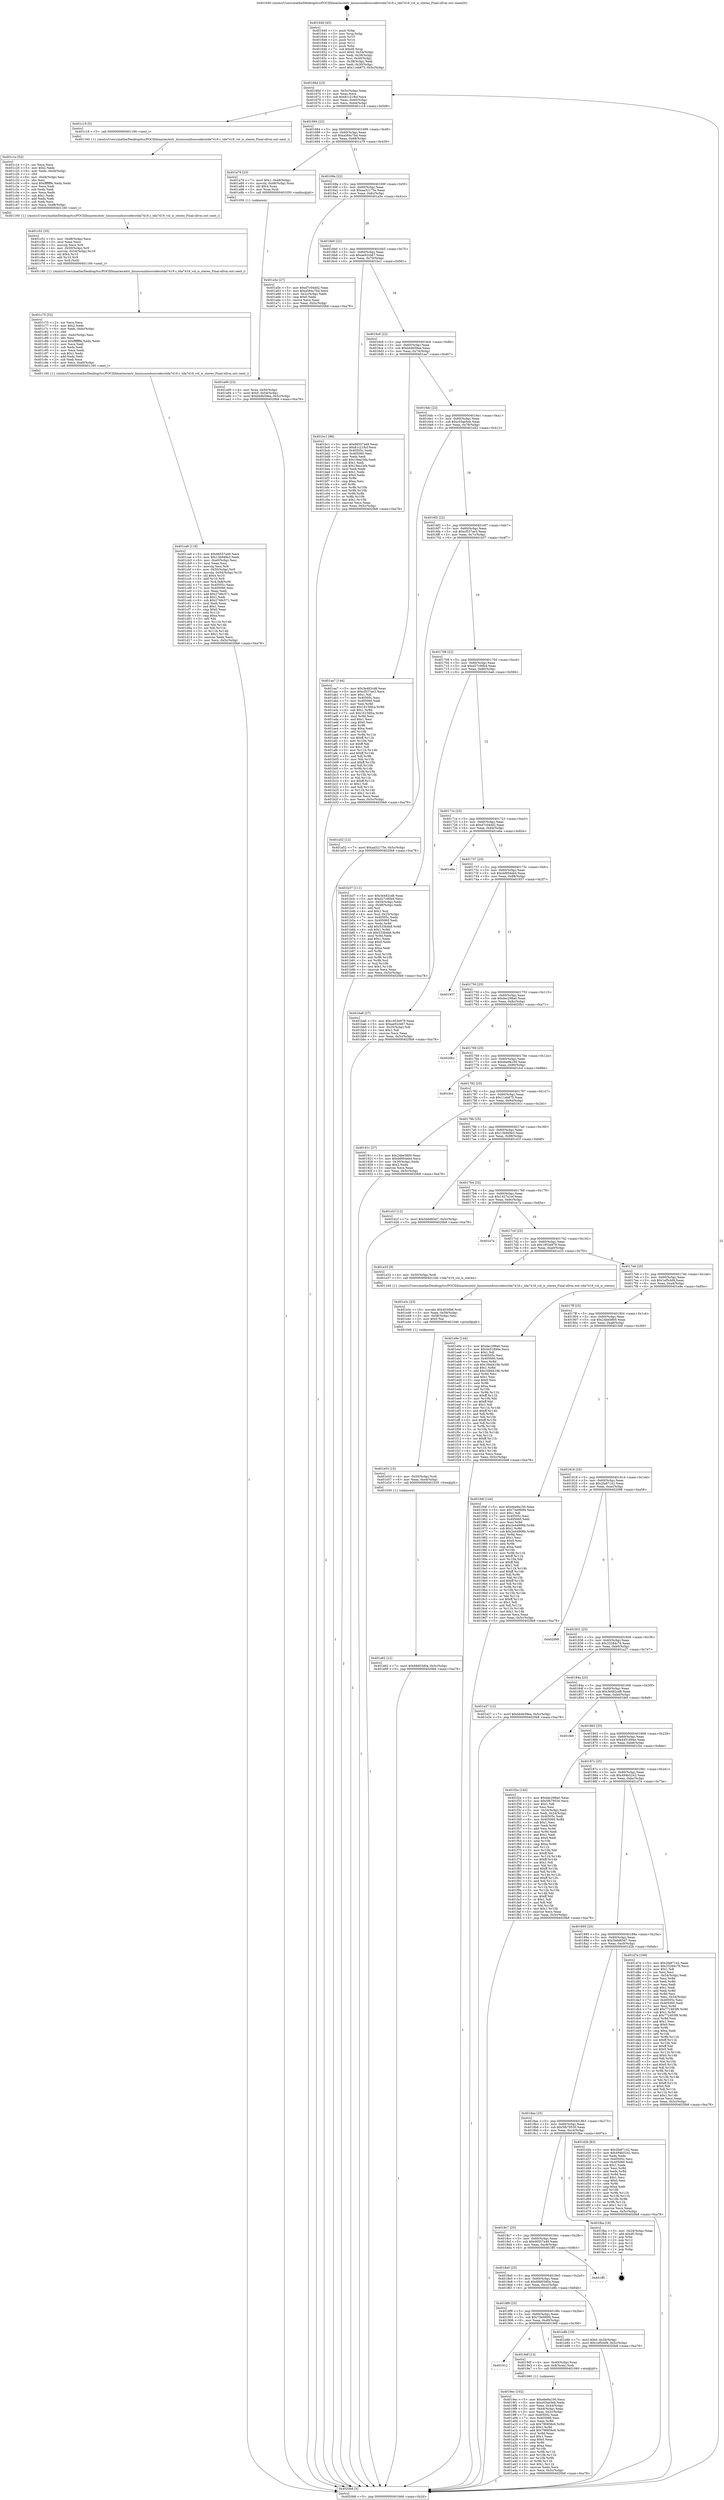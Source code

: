 digraph "0x401640" {
  label = "0x401640 (/mnt/c/Users/mathe/Desktop/tcc/POCII/binaries/extr_linuxsoundsoccodecstda7419.c_tda7419_vol_is_stereo_Final-ollvm.out::main(0))"
  labelloc = "t"
  node[shape=record]

  Entry [label="",width=0.3,height=0.3,shape=circle,fillcolor=black,style=filled]
  "0x40166d" [label="{
     0x40166d [23]\l
     | [instrs]\l
     &nbsp;&nbsp;0x40166d \<+3\>: mov -0x5c(%rbp),%eax\l
     &nbsp;&nbsp;0x401670 \<+2\>: mov %eax,%ecx\l
     &nbsp;&nbsp;0x401672 \<+6\>: sub $0x81c218cf,%ecx\l
     &nbsp;&nbsp;0x401678 \<+3\>: mov %eax,-0x60(%rbp)\l
     &nbsp;&nbsp;0x40167b \<+3\>: mov %ecx,-0x64(%rbp)\l
     &nbsp;&nbsp;0x40167e \<+6\>: je 0000000000401c19 \<main+0x5d9\>\l
  }"]
  "0x401c19" [label="{
     0x401c19 [5]\l
     | [instrs]\l
     &nbsp;&nbsp;0x401c19 \<+5\>: call 0000000000401160 \<next_i\>\l
     | [calls]\l
     &nbsp;&nbsp;0x401160 \{1\} (/mnt/c/Users/mathe/Desktop/tcc/POCII/binaries/extr_linuxsoundsoccodecstda7419.c_tda7419_vol_is_stereo_Final-ollvm.out::next_i)\l
  }"]
  "0x401684" [label="{
     0x401684 [22]\l
     | [instrs]\l
     &nbsp;&nbsp;0x401684 \<+5\>: jmp 0000000000401689 \<main+0x49\>\l
     &nbsp;&nbsp;0x401689 \<+3\>: mov -0x60(%rbp),%eax\l
     &nbsp;&nbsp;0x40168c \<+5\>: sub $0xa584c7bd,%eax\l
     &nbsp;&nbsp;0x401691 \<+3\>: mov %eax,-0x68(%rbp)\l
     &nbsp;&nbsp;0x401694 \<+6\>: je 0000000000401a79 \<main+0x439\>\l
  }"]
  Exit [label="",width=0.3,height=0.3,shape=circle,fillcolor=black,style=filled,peripheries=2]
  "0x401a79" [label="{
     0x401a79 [23]\l
     | [instrs]\l
     &nbsp;&nbsp;0x401a79 \<+7\>: movl $0x1,-0x48(%rbp)\l
     &nbsp;&nbsp;0x401a80 \<+4\>: movslq -0x48(%rbp),%rax\l
     &nbsp;&nbsp;0x401a84 \<+4\>: shl $0x4,%rax\l
     &nbsp;&nbsp;0x401a88 \<+3\>: mov %rax,%rdi\l
     &nbsp;&nbsp;0x401a8b \<+5\>: call 0000000000401050 \<malloc@plt\>\l
     | [calls]\l
     &nbsp;&nbsp;0x401050 \{1\} (unknown)\l
  }"]
  "0x40169a" [label="{
     0x40169a [22]\l
     | [instrs]\l
     &nbsp;&nbsp;0x40169a \<+5\>: jmp 000000000040169f \<main+0x5f\>\l
     &nbsp;&nbsp;0x40169f \<+3\>: mov -0x60(%rbp),%eax\l
     &nbsp;&nbsp;0x4016a2 \<+5\>: sub $0xaa52175e,%eax\l
     &nbsp;&nbsp;0x4016a7 \<+3\>: mov %eax,-0x6c(%rbp)\l
     &nbsp;&nbsp;0x4016aa \<+6\>: je 0000000000401a5e \<main+0x41e\>\l
  }"]
  "0x401e62" [label="{
     0x401e62 [12]\l
     | [instrs]\l
     &nbsp;&nbsp;0x401e62 \<+7\>: movl $0x68d03d0a,-0x5c(%rbp)\l
     &nbsp;&nbsp;0x401e69 \<+5\>: jmp 00000000004020b8 \<main+0xa78\>\l
  }"]
  "0x401a5e" [label="{
     0x401a5e [27]\l
     | [instrs]\l
     &nbsp;&nbsp;0x401a5e \<+5\>: mov $0xd7c04dd2,%eax\l
     &nbsp;&nbsp;0x401a63 \<+5\>: mov $0xa584c7bd,%ecx\l
     &nbsp;&nbsp;0x401a68 \<+3\>: mov -0x2c(%rbp),%edx\l
     &nbsp;&nbsp;0x401a6b \<+3\>: cmp $0x0,%edx\l
     &nbsp;&nbsp;0x401a6e \<+3\>: cmove %ecx,%eax\l
     &nbsp;&nbsp;0x401a71 \<+3\>: mov %eax,-0x5c(%rbp)\l
     &nbsp;&nbsp;0x401a74 \<+5\>: jmp 00000000004020b8 \<main+0xa78\>\l
  }"]
  "0x4016b0" [label="{
     0x4016b0 [22]\l
     | [instrs]\l
     &nbsp;&nbsp;0x4016b0 \<+5\>: jmp 00000000004016b5 \<main+0x75\>\l
     &nbsp;&nbsp;0x4016b5 \<+3\>: mov -0x60(%rbp),%eax\l
     &nbsp;&nbsp;0x4016b8 \<+5\>: sub $0xae92cb67,%eax\l
     &nbsp;&nbsp;0x4016bd \<+3\>: mov %eax,-0x70(%rbp)\l
     &nbsp;&nbsp;0x4016c0 \<+6\>: je 0000000000401bc1 \<main+0x581\>\l
  }"]
  "0x401e53" [label="{
     0x401e53 [15]\l
     | [instrs]\l
     &nbsp;&nbsp;0x401e53 \<+4\>: mov -0x50(%rbp),%rdi\l
     &nbsp;&nbsp;0x401e57 \<+6\>: mov %eax,-0xe4(%rbp)\l
     &nbsp;&nbsp;0x401e5d \<+5\>: call 0000000000401030 \<free@plt\>\l
     | [calls]\l
     &nbsp;&nbsp;0x401030 \{1\} (unknown)\l
  }"]
  "0x401bc1" [label="{
     0x401bc1 [88]\l
     | [instrs]\l
     &nbsp;&nbsp;0x401bc1 \<+5\>: mov $0x66557a49,%eax\l
     &nbsp;&nbsp;0x401bc6 \<+5\>: mov $0x81c218cf,%ecx\l
     &nbsp;&nbsp;0x401bcb \<+7\>: mov 0x40505c,%edx\l
     &nbsp;&nbsp;0x401bd2 \<+7\>: mov 0x405060,%esi\l
     &nbsp;&nbsp;0x401bd9 \<+2\>: mov %edx,%edi\l
     &nbsp;&nbsp;0x401bdb \<+6\>: add $0x19ea1bfa,%edi\l
     &nbsp;&nbsp;0x401be1 \<+3\>: sub $0x1,%edi\l
     &nbsp;&nbsp;0x401be4 \<+6\>: sub $0x19ea1bfa,%edi\l
     &nbsp;&nbsp;0x401bea \<+3\>: imul %edi,%edx\l
     &nbsp;&nbsp;0x401bed \<+3\>: and $0x1,%edx\l
     &nbsp;&nbsp;0x401bf0 \<+3\>: cmp $0x0,%edx\l
     &nbsp;&nbsp;0x401bf3 \<+4\>: sete %r8b\l
     &nbsp;&nbsp;0x401bf7 \<+3\>: cmp $0xa,%esi\l
     &nbsp;&nbsp;0x401bfa \<+4\>: setl %r9b\l
     &nbsp;&nbsp;0x401bfe \<+3\>: mov %r8b,%r10b\l
     &nbsp;&nbsp;0x401c01 \<+3\>: and %r9b,%r10b\l
     &nbsp;&nbsp;0x401c04 \<+3\>: xor %r9b,%r8b\l
     &nbsp;&nbsp;0x401c07 \<+3\>: or %r8b,%r10b\l
     &nbsp;&nbsp;0x401c0a \<+4\>: test $0x1,%r10b\l
     &nbsp;&nbsp;0x401c0e \<+3\>: cmovne %ecx,%eax\l
     &nbsp;&nbsp;0x401c11 \<+3\>: mov %eax,-0x5c(%rbp)\l
     &nbsp;&nbsp;0x401c14 \<+5\>: jmp 00000000004020b8 \<main+0xa78\>\l
  }"]
  "0x4016c6" [label="{
     0x4016c6 [22]\l
     | [instrs]\l
     &nbsp;&nbsp;0x4016c6 \<+5\>: jmp 00000000004016cb \<main+0x8b\>\l
     &nbsp;&nbsp;0x4016cb \<+3\>: mov -0x60(%rbp),%eax\l
     &nbsp;&nbsp;0x4016ce \<+5\>: sub $0xbb4b59ea,%eax\l
     &nbsp;&nbsp;0x4016d3 \<+3\>: mov %eax,-0x74(%rbp)\l
     &nbsp;&nbsp;0x4016d6 \<+6\>: je 0000000000401aa7 \<main+0x467\>\l
  }"]
  "0x401e3c" [label="{
     0x401e3c [23]\l
     | [instrs]\l
     &nbsp;&nbsp;0x401e3c \<+10\>: movabs $0x4030b6,%rdi\l
     &nbsp;&nbsp;0x401e46 \<+3\>: mov %eax,-0x58(%rbp)\l
     &nbsp;&nbsp;0x401e49 \<+3\>: mov -0x58(%rbp),%esi\l
     &nbsp;&nbsp;0x401e4c \<+2\>: mov $0x0,%al\l
     &nbsp;&nbsp;0x401e4e \<+5\>: call 0000000000401040 \<printf@plt\>\l
     | [calls]\l
     &nbsp;&nbsp;0x401040 \{1\} (unknown)\l
  }"]
  "0x401aa7" [label="{
     0x401aa7 [144]\l
     | [instrs]\l
     &nbsp;&nbsp;0x401aa7 \<+5\>: mov $0x3e482cd8,%eax\l
     &nbsp;&nbsp;0x401aac \<+5\>: mov $0xcf537ae3,%ecx\l
     &nbsp;&nbsp;0x401ab1 \<+2\>: mov $0x1,%dl\l
     &nbsp;&nbsp;0x401ab3 \<+7\>: mov 0x40505c,%esi\l
     &nbsp;&nbsp;0x401aba \<+7\>: mov 0x405060,%edi\l
     &nbsp;&nbsp;0x401ac1 \<+3\>: mov %esi,%r8d\l
     &nbsp;&nbsp;0x401ac4 \<+7\>: add $0x16156fca,%r8d\l
     &nbsp;&nbsp;0x401acb \<+4\>: sub $0x1,%r8d\l
     &nbsp;&nbsp;0x401acf \<+7\>: sub $0x16156fca,%r8d\l
     &nbsp;&nbsp;0x401ad6 \<+4\>: imul %r8d,%esi\l
     &nbsp;&nbsp;0x401ada \<+3\>: and $0x1,%esi\l
     &nbsp;&nbsp;0x401add \<+3\>: cmp $0x0,%esi\l
     &nbsp;&nbsp;0x401ae0 \<+4\>: sete %r9b\l
     &nbsp;&nbsp;0x401ae4 \<+3\>: cmp $0xa,%edi\l
     &nbsp;&nbsp;0x401ae7 \<+4\>: setl %r10b\l
     &nbsp;&nbsp;0x401aeb \<+3\>: mov %r9b,%r11b\l
     &nbsp;&nbsp;0x401aee \<+4\>: xor $0xff,%r11b\l
     &nbsp;&nbsp;0x401af2 \<+3\>: mov %r10b,%bl\l
     &nbsp;&nbsp;0x401af5 \<+3\>: xor $0xff,%bl\l
     &nbsp;&nbsp;0x401af8 \<+3\>: xor $0x1,%dl\l
     &nbsp;&nbsp;0x401afb \<+3\>: mov %r11b,%r14b\l
     &nbsp;&nbsp;0x401afe \<+4\>: and $0xff,%r14b\l
     &nbsp;&nbsp;0x401b02 \<+3\>: and %dl,%r9b\l
     &nbsp;&nbsp;0x401b05 \<+3\>: mov %bl,%r15b\l
     &nbsp;&nbsp;0x401b08 \<+4\>: and $0xff,%r15b\l
     &nbsp;&nbsp;0x401b0c \<+3\>: and %dl,%r10b\l
     &nbsp;&nbsp;0x401b0f \<+3\>: or %r9b,%r14b\l
     &nbsp;&nbsp;0x401b12 \<+3\>: or %r10b,%r15b\l
     &nbsp;&nbsp;0x401b15 \<+3\>: xor %r15b,%r14b\l
     &nbsp;&nbsp;0x401b18 \<+3\>: or %bl,%r11b\l
     &nbsp;&nbsp;0x401b1b \<+4\>: xor $0xff,%r11b\l
     &nbsp;&nbsp;0x401b1f \<+3\>: or $0x1,%dl\l
     &nbsp;&nbsp;0x401b22 \<+3\>: and %dl,%r11b\l
     &nbsp;&nbsp;0x401b25 \<+3\>: or %r11b,%r14b\l
     &nbsp;&nbsp;0x401b28 \<+4\>: test $0x1,%r14b\l
     &nbsp;&nbsp;0x401b2c \<+3\>: cmovne %ecx,%eax\l
     &nbsp;&nbsp;0x401b2f \<+3\>: mov %eax,-0x5c(%rbp)\l
     &nbsp;&nbsp;0x401b32 \<+5\>: jmp 00000000004020b8 \<main+0xa78\>\l
  }"]
  "0x4016dc" [label="{
     0x4016dc [22]\l
     | [instrs]\l
     &nbsp;&nbsp;0x4016dc \<+5\>: jmp 00000000004016e1 \<main+0xa1\>\l
     &nbsp;&nbsp;0x4016e1 \<+3\>: mov -0x60(%rbp),%eax\l
     &nbsp;&nbsp;0x4016e4 \<+5\>: sub $0xc03ae5eb,%eax\l
     &nbsp;&nbsp;0x4016e9 \<+3\>: mov %eax,-0x78(%rbp)\l
     &nbsp;&nbsp;0x4016ec \<+6\>: je 0000000000401a52 \<main+0x412\>\l
  }"]
  "0x401ca9" [label="{
     0x401ca9 [118]\l
     | [instrs]\l
     &nbsp;&nbsp;0x401ca9 \<+5\>: mov $0x66557a49,%ecx\l
     &nbsp;&nbsp;0x401cae \<+5\>: mov $0x13b949e3,%edx\l
     &nbsp;&nbsp;0x401cb3 \<+6\>: mov -0xe0(%rbp),%esi\l
     &nbsp;&nbsp;0x401cb9 \<+3\>: imul %eax,%esi\l
     &nbsp;&nbsp;0x401cbc \<+3\>: movslq %esi,%r8\l
     &nbsp;&nbsp;0x401cbf \<+4\>: mov -0x50(%rbp),%r9\l
     &nbsp;&nbsp;0x401cc3 \<+4\>: movslq -0x54(%rbp),%r10\l
     &nbsp;&nbsp;0x401cc7 \<+4\>: shl $0x4,%r10\l
     &nbsp;&nbsp;0x401ccb \<+3\>: add %r10,%r9\l
     &nbsp;&nbsp;0x401cce \<+4\>: mov %r8,0x8(%r9)\l
     &nbsp;&nbsp;0x401cd2 \<+7\>: mov 0x40505c,%eax\l
     &nbsp;&nbsp;0x401cd9 \<+7\>: mov 0x405060,%esi\l
     &nbsp;&nbsp;0x401ce0 \<+2\>: mov %eax,%edi\l
     &nbsp;&nbsp;0x401ce2 \<+6\>: add $0x2746c571,%edi\l
     &nbsp;&nbsp;0x401ce8 \<+3\>: sub $0x1,%edi\l
     &nbsp;&nbsp;0x401ceb \<+6\>: sub $0x2746c571,%edi\l
     &nbsp;&nbsp;0x401cf1 \<+3\>: imul %edi,%eax\l
     &nbsp;&nbsp;0x401cf4 \<+3\>: and $0x1,%eax\l
     &nbsp;&nbsp;0x401cf7 \<+3\>: cmp $0x0,%eax\l
     &nbsp;&nbsp;0x401cfa \<+4\>: sete %r11b\l
     &nbsp;&nbsp;0x401cfe \<+3\>: cmp $0xa,%esi\l
     &nbsp;&nbsp;0x401d01 \<+3\>: setl %bl\l
     &nbsp;&nbsp;0x401d04 \<+3\>: mov %r11b,%r14b\l
     &nbsp;&nbsp;0x401d07 \<+3\>: and %bl,%r14b\l
     &nbsp;&nbsp;0x401d0a \<+3\>: xor %bl,%r11b\l
     &nbsp;&nbsp;0x401d0d \<+3\>: or %r11b,%r14b\l
     &nbsp;&nbsp;0x401d10 \<+4\>: test $0x1,%r14b\l
     &nbsp;&nbsp;0x401d14 \<+3\>: cmovne %edx,%ecx\l
     &nbsp;&nbsp;0x401d17 \<+3\>: mov %ecx,-0x5c(%rbp)\l
     &nbsp;&nbsp;0x401d1a \<+5\>: jmp 00000000004020b8 \<main+0xa78\>\l
  }"]
  "0x401a52" [label="{
     0x401a52 [12]\l
     | [instrs]\l
     &nbsp;&nbsp;0x401a52 \<+7\>: movl $0xaa52175e,-0x5c(%rbp)\l
     &nbsp;&nbsp;0x401a59 \<+5\>: jmp 00000000004020b8 \<main+0xa78\>\l
  }"]
  "0x4016f2" [label="{
     0x4016f2 [22]\l
     | [instrs]\l
     &nbsp;&nbsp;0x4016f2 \<+5\>: jmp 00000000004016f7 \<main+0xb7\>\l
     &nbsp;&nbsp;0x4016f7 \<+3\>: mov -0x60(%rbp),%eax\l
     &nbsp;&nbsp;0x4016fa \<+5\>: sub $0xcf537ae3,%eax\l
     &nbsp;&nbsp;0x4016ff \<+3\>: mov %eax,-0x7c(%rbp)\l
     &nbsp;&nbsp;0x401702 \<+6\>: je 0000000000401b37 \<main+0x4f7\>\l
  }"]
  "0x401c75" [label="{
     0x401c75 [52]\l
     | [instrs]\l
     &nbsp;&nbsp;0x401c75 \<+2\>: xor %ecx,%ecx\l
     &nbsp;&nbsp;0x401c77 \<+5\>: mov $0x2,%edx\l
     &nbsp;&nbsp;0x401c7c \<+6\>: mov %edx,-0xdc(%rbp)\l
     &nbsp;&nbsp;0x401c82 \<+1\>: cltd\l
     &nbsp;&nbsp;0x401c83 \<+6\>: mov -0xdc(%rbp),%esi\l
     &nbsp;&nbsp;0x401c89 \<+2\>: idiv %esi\l
     &nbsp;&nbsp;0x401c8b \<+6\>: imul $0xfffffffe,%edx,%edx\l
     &nbsp;&nbsp;0x401c91 \<+2\>: mov %ecx,%edi\l
     &nbsp;&nbsp;0x401c93 \<+2\>: sub %edx,%edi\l
     &nbsp;&nbsp;0x401c95 \<+2\>: mov %ecx,%edx\l
     &nbsp;&nbsp;0x401c97 \<+3\>: sub $0x1,%edx\l
     &nbsp;&nbsp;0x401c9a \<+2\>: add %edx,%edi\l
     &nbsp;&nbsp;0x401c9c \<+2\>: sub %edi,%ecx\l
     &nbsp;&nbsp;0x401c9e \<+6\>: mov %ecx,-0xe0(%rbp)\l
     &nbsp;&nbsp;0x401ca4 \<+5\>: call 0000000000401160 \<next_i\>\l
     | [calls]\l
     &nbsp;&nbsp;0x401160 \{1\} (/mnt/c/Users/mathe/Desktop/tcc/POCII/binaries/extr_linuxsoundsoccodecstda7419.c_tda7419_vol_is_stereo_Final-ollvm.out::next_i)\l
  }"]
  "0x401b37" [label="{
     0x401b37 [111]\l
     | [instrs]\l
     &nbsp;&nbsp;0x401b37 \<+5\>: mov $0x3e482cd8,%eax\l
     &nbsp;&nbsp;0x401b3c \<+5\>: mov $0xd27c90b4,%ecx\l
     &nbsp;&nbsp;0x401b41 \<+3\>: mov -0x54(%rbp),%edx\l
     &nbsp;&nbsp;0x401b44 \<+3\>: cmp -0x48(%rbp),%edx\l
     &nbsp;&nbsp;0x401b47 \<+4\>: setl %sil\l
     &nbsp;&nbsp;0x401b4b \<+4\>: and $0x1,%sil\l
     &nbsp;&nbsp;0x401b4f \<+4\>: mov %sil,-0x25(%rbp)\l
     &nbsp;&nbsp;0x401b53 \<+7\>: mov 0x40505c,%edx\l
     &nbsp;&nbsp;0x401b5a \<+7\>: mov 0x405060,%edi\l
     &nbsp;&nbsp;0x401b61 \<+3\>: mov %edx,%r8d\l
     &nbsp;&nbsp;0x401b64 \<+7\>: add $0x533b4b8,%r8d\l
     &nbsp;&nbsp;0x401b6b \<+4\>: sub $0x1,%r8d\l
     &nbsp;&nbsp;0x401b6f \<+7\>: sub $0x533b4b8,%r8d\l
     &nbsp;&nbsp;0x401b76 \<+4\>: imul %r8d,%edx\l
     &nbsp;&nbsp;0x401b7a \<+3\>: and $0x1,%edx\l
     &nbsp;&nbsp;0x401b7d \<+3\>: cmp $0x0,%edx\l
     &nbsp;&nbsp;0x401b80 \<+4\>: sete %sil\l
     &nbsp;&nbsp;0x401b84 \<+3\>: cmp $0xa,%edi\l
     &nbsp;&nbsp;0x401b87 \<+4\>: setl %r9b\l
     &nbsp;&nbsp;0x401b8b \<+3\>: mov %sil,%r10b\l
     &nbsp;&nbsp;0x401b8e \<+3\>: and %r9b,%r10b\l
     &nbsp;&nbsp;0x401b91 \<+3\>: xor %r9b,%sil\l
     &nbsp;&nbsp;0x401b94 \<+3\>: or %sil,%r10b\l
     &nbsp;&nbsp;0x401b97 \<+4\>: test $0x1,%r10b\l
     &nbsp;&nbsp;0x401b9b \<+3\>: cmovne %ecx,%eax\l
     &nbsp;&nbsp;0x401b9e \<+3\>: mov %eax,-0x5c(%rbp)\l
     &nbsp;&nbsp;0x401ba1 \<+5\>: jmp 00000000004020b8 \<main+0xa78\>\l
  }"]
  "0x401708" [label="{
     0x401708 [22]\l
     | [instrs]\l
     &nbsp;&nbsp;0x401708 \<+5\>: jmp 000000000040170d \<main+0xcd\>\l
     &nbsp;&nbsp;0x40170d \<+3\>: mov -0x60(%rbp),%eax\l
     &nbsp;&nbsp;0x401710 \<+5\>: sub $0xd27c90b4,%eax\l
     &nbsp;&nbsp;0x401715 \<+3\>: mov %eax,-0x80(%rbp)\l
     &nbsp;&nbsp;0x401718 \<+6\>: je 0000000000401ba6 \<main+0x566\>\l
  }"]
  "0x401c52" [label="{
     0x401c52 [35]\l
     | [instrs]\l
     &nbsp;&nbsp;0x401c52 \<+6\>: mov -0xd8(%rbp),%ecx\l
     &nbsp;&nbsp;0x401c58 \<+3\>: imul %eax,%ecx\l
     &nbsp;&nbsp;0x401c5b \<+3\>: movslq %ecx,%r8\l
     &nbsp;&nbsp;0x401c5e \<+4\>: mov -0x50(%rbp),%r9\l
     &nbsp;&nbsp;0x401c62 \<+4\>: movslq -0x54(%rbp),%r10\l
     &nbsp;&nbsp;0x401c66 \<+4\>: shl $0x4,%r10\l
     &nbsp;&nbsp;0x401c6a \<+3\>: add %r10,%r9\l
     &nbsp;&nbsp;0x401c6d \<+3\>: mov %r8,(%r9)\l
     &nbsp;&nbsp;0x401c70 \<+5\>: call 0000000000401160 \<next_i\>\l
     | [calls]\l
     &nbsp;&nbsp;0x401160 \{1\} (/mnt/c/Users/mathe/Desktop/tcc/POCII/binaries/extr_linuxsoundsoccodecstda7419.c_tda7419_vol_is_stereo_Final-ollvm.out::next_i)\l
  }"]
  "0x401ba6" [label="{
     0x401ba6 [27]\l
     | [instrs]\l
     &nbsp;&nbsp;0x401ba6 \<+5\>: mov $0x1953e978,%eax\l
     &nbsp;&nbsp;0x401bab \<+5\>: mov $0xae92cb67,%ecx\l
     &nbsp;&nbsp;0x401bb0 \<+3\>: mov -0x25(%rbp),%dl\l
     &nbsp;&nbsp;0x401bb3 \<+3\>: test $0x1,%dl\l
     &nbsp;&nbsp;0x401bb6 \<+3\>: cmovne %ecx,%eax\l
     &nbsp;&nbsp;0x401bb9 \<+3\>: mov %eax,-0x5c(%rbp)\l
     &nbsp;&nbsp;0x401bbc \<+5\>: jmp 00000000004020b8 \<main+0xa78\>\l
  }"]
  "0x40171e" [label="{
     0x40171e [25]\l
     | [instrs]\l
     &nbsp;&nbsp;0x40171e \<+5\>: jmp 0000000000401723 \<main+0xe3\>\l
     &nbsp;&nbsp;0x401723 \<+3\>: mov -0x60(%rbp),%eax\l
     &nbsp;&nbsp;0x401726 \<+5\>: sub $0xd7c04dd2,%eax\l
     &nbsp;&nbsp;0x40172b \<+6\>: mov %eax,-0x84(%rbp)\l
     &nbsp;&nbsp;0x401731 \<+6\>: je 0000000000401e6e \<main+0x82e\>\l
  }"]
  "0x401c1e" [label="{
     0x401c1e [52]\l
     | [instrs]\l
     &nbsp;&nbsp;0x401c1e \<+2\>: xor %ecx,%ecx\l
     &nbsp;&nbsp;0x401c20 \<+5\>: mov $0x2,%edx\l
     &nbsp;&nbsp;0x401c25 \<+6\>: mov %edx,-0xd4(%rbp)\l
     &nbsp;&nbsp;0x401c2b \<+1\>: cltd\l
     &nbsp;&nbsp;0x401c2c \<+6\>: mov -0xd4(%rbp),%esi\l
     &nbsp;&nbsp;0x401c32 \<+2\>: idiv %esi\l
     &nbsp;&nbsp;0x401c34 \<+6\>: imul $0xfffffffe,%edx,%edx\l
     &nbsp;&nbsp;0x401c3a \<+2\>: mov %ecx,%edi\l
     &nbsp;&nbsp;0x401c3c \<+2\>: sub %edx,%edi\l
     &nbsp;&nbsp;0x401c3e \<+2\>: mov %ecx,%edx\l
     &nbsp;&nbsp;0x401c40 \<+3\>: sub $0x1,%edx\l
     &nbsp;&nbsp;0x401c43 \<+2\>: add %edx,%edi\l
     &nbsp;&nbsp;0x401c45 \<+2\>: sub %edi,%ecx\l
     &nbsp;&nbsp;0x401c47 \<+6\>: mov %ecx,-0xd8(%rbp)\l
     &nbsp;&nbsp;0x401c4d \<+5\>: call 0000000000401160 \<next_i\>\l
     | [calls]\l
     &nbsp;&nbsp;0x401160 \{1\} (/mnt/c/Users/mathe/Desktop/tcc/POCII/binaries/extr_linuxsoundsoccodecstda7419.c_tda7419_vol_is_stereo_Final-ollvm.out::next_i)\l
  }"]
  "0x401e6e" [label="{
     0x401e6e\l
  }", style=dashed]
  "0x401737" [label="{
     0x401737 [25]\l
     | [instrs]\l
     &nbsp;&nbsp;0x401737 \<+5\>: jmp 000000000040173c \<main+0xfc\>\l
     &nbsp;&nbsp;0x40173c \<+3\>: mov -0x60(%rbp),%eax\l
     &nbsp;&nbsp;0x40173f \<+5\>: sub $0xdd904eb4,%eax\l
     &nbsp;&nbsp;0x401744 \<+6\>: mov %eax,-0x88(%rbp)\l
     &nbsp;&nbsp;0x40174a \<+6\>: je 0000000000401937 \<main+0x2f7\>\l
  }"]
  "0x401a90" [label="{
     0x401a90 [23]\l
     | [instrs]\l
     &nbsp;&nbsp;0x401a90 \<+4\>: mov %rax,-0x50(%rbp)\l
     &nbsp;&nbsp;0x401a94 \<+7\>: movl $0x0,-0x54(%rbp)\l
     &nbsp;&nbsp;0x401a9b \<+7\>: movl $0xbb4b59ea,-0x5c(%rbp)\l
     &nbsp;&nbsp;0x401aa2 \<+5\>: jmp 00000000004020b8 \<main+0xa78\>\l
  }"]
  "0x401937" [label="{
     0x401937\l
  }", style=dashed]
  "0x401750" [label="{
     0x401750 [25]\l
     | [instrs]\l
     &nbsp;&nbsp;0x401750 \<+5\>: jmp 0000000000401755 \<main+0x115\>\l
     &nbsp;&nbsp;0x401755 \<+3\>: mov -0x60(%rbp),%eax\l
     &nbsp;&nbsp;0x401758 \<+5\>: sub $0xdec298a0,%eax\l
     &nbsp;&nbsp;0x40175d \<+6\>: mov %eax,-0x8c(%rbp)\l
     &nbsp;&nbsp;0x401763 \<+6\>: je 00000000004020b1 \<main+0xa71\>\l
  }"]
  "0x4019ec" [label="{
     0x4019ec [102]\l
     | [instrs]\l
     &nbsp;&nbsp;0x4019ec \<+5\>: mov $0xebe9a100,%ecx\l
     &nbsp;&nbsp;0x4019f1 \<+5\>: mov $0xc03ae5eb,%edx\l
     &nbsp;&nbsp;0x4019f6 \<+3\>: mov %eax,-0x44(%rbp)\l
     &nbsp;&nbsp;0x4019f9 \<+3\>: mov -0x44(%rbp),%eax\l
     &nbsp;&nbsp;0x4019fc \<+3\>: mov %eax,-0x2c(%rbp)\l
     &nbsp;&nbsp;0x4019ff \<+7\>: mov 0x40505c,%eax\l
     &nbsp;&nbsp;0x401a06 \<+7\>: mov 0x405060,%esi\l
     &nbsp;&nbsp;0x401a0d \<+3\>: mov %eax,%r8d\l
     &nbsp;&nbsp;0x401a10 \<+7\>: sub $0x796856c6,%r8d\l
     &nbsp;&nbsp;0x401a17 \<+4\>: sub $0x1,%r8d\l
     &nbsp;&nbsp;0x401a1b \<+7\>: add $0x796856c6,%r8d\l
     &nbsp;&nbsp;0x401a22 \<+4\>: imul %r8d,%eax\l
     &nbsp;&nbsp;0x401a26 \<+3\>: and $0x1,%eax\l
     &nbsp;&nbsp;0x401a29 \<+3\>: cmp $0x0,%eax\l
     &nbsp;&nbsp;0x401a2c \<+4\>: sete %r9b\l
     &nbsp;&nbsp;0x401a30 \<+3\>: cmp $0xa,%esi\l
     &nbsp;&nbsp;0x401a33 \<+4\>: setl %r10b\l
     &nbsp;&nbsp;0x401a37 \<+3\>: mov %r9b,%r11b\l
     &nbsp;&nbsp;0x401a3a \<+3\>: and %r10b,%r11b\l
     &nbsp;&nbsp;0x401a3d \<+3\>: xor %r10b,%r9b\l
     &nbsp;&nbsp;0x401a40 \<+3\>: or %r9b,%r11b\l
     &nbsp;&nbsp;0x401a43 \<+4\>: test $0x1,%r11b\l
     &nbsp;&nbsp;0x401a47 \<+3\>: cmovne %edx,%ecx\l
     &nbsp;&nbsp;0x401a4a \<+3\>: mov %ecx,-0x5c(%rbp)\l
     &nbsp;&nbsp;0x401a4d \<+5\>: jmp 00000000004020b8 \<main+0xa78\>\l
  }"]
  "0x4020b1" [label="{
     0x4020b1\l
  }", style=dashed]
  "0x401769" [label="{
     0x401769 [25]\l
     | [instrs]\l
     &nbsp;&nbsp;0x401769 \<+5\>: jmp 000000000040176e \<main+0x12e\>\l
     &nbsp;&nbsp;0x40176e \<+3\>: mov -0x60(%rbp),%eax\l
     &nbsp;&nbsp;0x401771 \<+5\>: sub $0xebe9a100,%eax\l
     &nbsp;&nbsp;0x401776 \<+6\>: mov %eax,-0x90(%rbp)\l
     &nbsp;&nbsp;0x40177c \<+6\>: je 0000000000401fcd \<main+0x98d\>\l
  }"]
  "0x401912" [label="{
     0x401912\l
  }", style=dashed]
  "0x401fcd" [label="{
     0x401fcd\l
  }", style=dashed]
  "0x401782" [label="{
     0x401782 [25]\l
     | [instrs]\l
     &nbsp;&nbsp;0x401782 \<+5\>: jmp 0000000000401787 \<main+0x147\>\l
     &nbsp;&nbsp;0x401787 \<+3\>: mov -0x60(%rbp),%eax\l
     &nbsp;&nbsp;0x40178a \<+5\>: sub $0x11eb875,%eax\l
     &nbsp;&nbsp;0x40178f \<+6\>: mov %eax,-0x94(%rbp)\l
     &nbsp;&nbsp;0x401795 \<+6\>: je 000000000040191c \<main+0x2dc\>\l
  }"]
  "0x4019df" [label="{
     0x4019df [13]\l
     | [instrs]\l
     &nbsp;&nbsp;0x4019df \<+4\>: mov -0x40(%rbp),%rax\l
     &nbsp;&nbsp;0x4019e3 \<+4\>: mov 0x8(%rax),%rdi\l
     &nbsp;&nbsp;0x4019e7 \<+5\>: call 0000000000401060 \<atoi@plt\>\l
     | [calls]\l
     &nbsp;&nbsp;0x401060 \{1\} (unknown)\l
  }"]
  "0x40191c" [label="{
     0x40191c [27]\l
     | [instrs]\l
     &nbsp;&nbsp;0x40191c \<+5\>: mov $0x24be5800,%eax\l
     &nbsp;&nbsp;0x401921 \<+5\>: mov $0xdd904eb4,%ecx\l
     &nbsp;&nbsp;0x401926 \<+3\>: mov -0x30(%rbp),%edx\l
     &nbsp;&nbsp;0x401929 \<+3\>: cmp $0x2,%edx\l
     &nbsp;&nbsp;0x40192c \<+3\>: cmovne %ecx,%eax\l
     &nbsp;&nbsp;0x40192f \<+3\>: mov %eax,-0x5c(%rbp)\l
     &nbsp;&nbsp;0x401932 \<+5\>: jmp 00000000004020b8 \<main+0xa78\>\l
  }"]
  "0x40179b" [label="{
     0x40179b [25]\l
     | [instrs]\l
     &nbsp;&nbsp;0x40179b \<+5\>: jmp 00000000004017a0 \<main+0x160\>\l
     &nbsp;&nbsp;0x4017a0 \<+3\>: mov -0x60(%rbp),%eax\l
     &nbsp;&nbsp;0x4017a3 \<+5\>: sub $0x13b949e3,%eax\l
     &nbsp;&nbsp;0x4017a8 \<+6\>: mov %eax,-0x98(%rbp)\l
     &nbsp;&nbsp;0x4017ae \<+6\>: je 0000000000401d1f \<main+0x6df\>\l
  }"]
  "0x4020b8" [label="{
     0x4020b8 [5]\l
     | [instrs]\l
     &nbsp;&nbsp;0x4020b8 \<+5\>: jmp 000000000040166d \<main+0x2d\>\l
  }"]
  "0x401640" [label="{
     0x401640 [45]\l
     | [instrs]\l
     &nbsp;&nbsp;0x401640 \<+1\>: push %rbp\l
     &nbsp;&nbsp;0x401641 \<+3\>: mov %rsp,%rbp\l
     &nbsp;&nbsp;0x401644 \<+2\>: push %r15\l
     &nbsp;&nbsp;0x401646 \<+2\>: push %r14\l
     &nbsp;&nbsp;0x401648 \<+2\>: push %r12\l
     &nbsp;&nbsp;0x40164a \<+1\>: push %rbx\l
     &nbsp;&nbsp;0x40164b \<+7\>: sub $0xd0,%rsp\l
     &nbsp;&nbsp;0x401652 \<+7\>: movl $0x0,-0x34(%rbp)\l
     &nbsp;&nbsp;0x401659 \<+3\>: mov %edi,-0x38(%rbp)\l
     &nbsp;&nbsp;0x40165c \<+4\>: mov %rsi,-0x40(%rbp)\l
     &nbsp;&nbsp;0x401660 \<+3\>: mov -0x38(%rbp),%edi\l
     &nbsp;&nbsp;0x401663 \<+3\>: mov %edi,-0x30(%rbp)\l
     &nbsp;&nbsp;0x401666 \<+7\>: movl $0x11eb875,-0x5c(%rbp)\l
  }"]
  "0x4018f9" [label="{
     0x4018f9 [25]\l
     | [instrs]\l
     &nbsp;&nbsp;0x4018f9 \<+5\>: jmp 00000000004018fe \<main+0x2be\>\l
     &nbsp;&nbsp;0x4018fe \<+3\>: mov -0x60(%rbp),%eax\l
     &nbsp;&nbsp;0x401901 \<+5\>: sub $0x73e060f4,%eax\l
     &nbsp;&nbsp;0x401906 \<+6\>: mov %eax,-0xd0(%rbp)\l
     &nbsp;&nbsp;0x40190c \<+6\>: je 00000000004019df \<main+0x39f\>\l
  }"]
  "0x401d1f" [label="{
     0x401d1f [12]\l
     | [instrs]\l
     &nbsp;&nbsp;0x401d1f \<+7\>: movl $0x5b6d65d7,-0x5c(%rbp)\l
     &nbsp;&nbsp;0x401d26 \<+5\>: jmp 00000000004020b8 \<main+0xa78\>\l
  }"]
  "0x4017b4" [label="{
     0x4017b4 [25]\l
     | [instrs]\l
     &nbsp;&nbsp;0x4017b4 \<+5\>: jmp 00000000004017b9 \<main+0x179\>\l
     &nbsp;&nbsp;0x4017b9 \<+3\>: mov -0x60(%rbp),%eax\l
     &nbsp;&nbsp;0x4017bc \<+5\>: sub $0x1427a1ef,%eax\l
     &nbsp;&nbsp;0x4017c1 \<+6\>: mov %eax,-0x9c(%rbp)\l
     &nbsp;&nbsp;0x4017c7 \<+6\>: je 0000000000401e7a \<main+0x83a\>\l
  }"]
  "0x401e8b" [label="{
     0x401e8b [19]\l
     | [instrs]\l
     &nbsp;&nbsp;0x401e8b \<+7\>: movl $0x0,-0x34(%rbp)\l
     &nbsp;&nbsp;0x401e92 \<+7\>: movl $0x1ef5cbf4,-0x5c(%rbp)\l
     &nbsp;&nbsp;0x401e99 \<+5\>: jmp 00000000004020b8 \<main+0xa78\>\l
  }"]
  "0x401e7a" [label="{
     0x401e7a\l
  }", style=dashed]
  "0x4017cd" [label="{
     0x4017cd [25]\l
     | [instrs]\l
     &nbsp;&nbsp;0x4017cd \<+5\>: jmp 00000000004017d2 \<main+0x192\>\l
     &nbsp;&nbsp;0x4017d2 \<+3\>: mov -0x60(%rbp),%eax\l
     &nbsp;&nbsp;0x4017d5 \<+5\>: sub $0x1953e978,%eax\l
     &nbsp;&nbsp;0x4017da \<+6\>: mov %eax,-0xa0(%rbp)\l
     &nbsp;&nbsp;0x4017e0 \<+6\>: je 0000000000401e33 \<main+0x7f3\>\l
  }"]
  "0x4018e0" [label="{
     0x4018e0 [25]\l
     | [instrs]\l
     &nbsp;&nbsp;0x4018e0 \<+5\>: jmp 00000000004018e5 \<main+0x2a5\>\l
     &nbsp;&nbsp;0x4018e5 \<+3\>: mov -0x60(%rbp),%eax\l
     &nbsp;&nbsp;0x4018e8 \<+5\>: sub $0x68d03d0a,%eax\l
     &nbsp;&nbsp;0x4018ed \<+6\>: mov %eax,-0xcc(%rbp)\l
     &nbsp;&nbsp;0x4018f3 \<+6\>: je 0000000000401e8b \<main+0x84b\>\l
  }"]
  "0x401e33" [label="{
     0x401e33 [9]\l
     | [instrs]\l
     &nbsp;&nbsp;0x401e33 \<+4\>: mov -0x50(%rbp),%rdi\l
     &nbsp;&nbsp;0x401e37 \<+5\>: call 0000000000401240 \<tda7419_vol_is_stereo\>\l
     | [calls]\l
     &nbsp;&nbsp;0x401240 \{1\} (/mnt/c/Users/mathe/Desktop/tcc/POCII/binaries/extr_linuxsoundsoccodecstda7419.c_tda7419_vol_is_stereo_Final-ollvm.out::tda7419_vol_is_stereo)\l
  }"]
  "0x4017e6" [label="{
     0x4017e6 [25]\l
     | [instrs]\l
     &nbsp;&nbsp;0x4017e6 \<+5\>: jmp 00000000004017eb \<main+0x1ab\>\l
     &nbsp;&nbsp;0x4017eb \<+3\>: mov -0x60(%rbp),%eax\l
     &nbsp;&nbsp;0x4017ee \<+5\>: sub $0x1ef5cbf4,%eax\l
     &nbsp;&nbsp;0x4017f3 \<+6\>: mov %eax,-0xa4(%rbp)\l
     &nbsp;&nbsp;0x4017f9 \<+6\>: je 0000000000401e9e \<main+0x85e\>\l
  }"]
  "0x401ff5" [label="{
     0x401ff5\l
  }", style=dashed]
  "0x401e9e" [label="{
     0x401e9e [144]\l
     | [instrs]\l
     &nbsp;&nbsp;0x401e9e \<+5\>: mov $0xdec298a0,%eax\l
     &nbsp;&nbsp;0x401ea3 \<+5\>: mov $0x4451694e,%ecx\l
     &nbsp;&nbsp;0x401ea8 \<+2\>: mov $0x1,%dl\l
     &nbsp;&nbsp;0x401eaa \<+7\>: mov 0x40505c,%esi\l
     &nbsp;&nbsp;0x401eb1 \<+7\>: mov 0x405060,%edi\l
     &nbsp;&nbsp;0x401eb8 \<+3\>: mov %esi,%r8d\l
     &nbsp;&nbsp;0x401ebb \<+7\>: sub $0x16bd419b,%r8d\l
     &nbsp;&nbsp;0x401ec2 \<+4\>: sub $0x1,%r8d\l
     &nbsp;&nbsp;0x401ec6 \<+7\>: add $0x16bd419b,%r8d\l
     &nbsp;&nbsp;0x401ecd \<+4\>: imul %r8d,%esi\l
     &nbsp;&nbsp;0x401ed1 \<+3\>: and $0x1,%esi\l
     &nbsp;&nbsp;0x401ed4 \<+3\>: cmp $0x0,%esi\l
     &nbsp;&nbsp;0x401ed7 \<+4\>: sete %r9b\l
     &nbsp;&nbsp;0x401edb \<+3\>: cmp $0xa,%edi\l
     &nbsp;&nbsp;0x401ede \<+4\>: setl %r10b\l
     &nbsp;&nbsp;0x401ee2 \<+3\>: mov %r9b,%r11b\l
     &nbsp;&nbsp;0x401ee5 \<+4\>: xor $0xff,%r11b\l
     &nbsp;&nbsp;0x401ee9 \<+3\>: mov %r10b,%bl\l
     &nbsp;&nbsp;0x401eec \<+3\>: xor $0xff,%bl\l
     &nbsp;&nbsp;0x401eef \<+3\>: xor $0x1,%dl\l
     &nbsp;&nbsp;0x401ef2 \<+3\>: mov %r11b,%r14b\l
     &nbsp;&nbsp;0x401ef5 \<+4\>: and $0xff,%r14b\l
     &nbsp;&nbsp;0x401ef9 \<+3\>: and %dl,%r9b\l
     &nbsp;&nbsp;0x401efc \<+3\>: mov %bl,%r15b\l
     &nbsp;&nbsp;0x401eff \<+4\>: and $0xff,%r15b\l
     &nbsp;&nbsp;0x401f03 \<+3\>: and %dl,%r10b\l
     &nbsp;&nbsp;0x401f06 \<+3\>: or %r9b,%r14b\l
     &nbsp;&nbsp;0x401f09 \<+3\>: or %r10b,%r15b\l
     &nbsp;&nbsp;0x401f0c \<+3\>: xor %r15b,%r14b\l
     &nbsp;&nbsp;0x401f0f \<+3\>: or %bl,%r11b\l
     &nbsp;&nbsp;0x401f12 \<+4\>: xor $0xff,%r11b\l
     &nbsp;&nbsp;0x401f16 \<+3\>: or $0x1,%dl\l
     &nbsp;&nbsp;0x401f19 \<+3\>: and %dl,%r11b\l
     &nbsp;&nbsp;0x401f1c \<+3\>: or %r11b,%r14b\l
     &nbsp;&nbsp;0x401f1f \<+4\>: test $0x1,%r14b\l
     &nbsp;&nbsp;0x401f23 \<+3\>: cmovne %ecx,%eax\l
     &nbsp;&nbsp;0x401f26 \<+3\>: mov %eax,-0x5c(%rbp)\l
     &nbsp;&nbsp;0x401f29 \<+5\>: jmp 00000000004020b8 \<main+0xa78\>\l
  }"]
  "0x4017ff" [label="{
     0x4017ff [25]\l
     | [instrs]\l
     &nbsp;&nbsp;0x4017ff \<+5\>: jmp 0000000000401804 \<main+0x1c4\>\l
     &nbsp;&nbsp;0x401804 \<+3\>: mov -0x60(%rbp),%eax\l
     &nbsp;&nbsp;0x401807 \<+5\>: sub $0x24be5800,%eax\l
     &nbsp;&nbsp;0x40180c \<+6\>: mov %eax,-0xa8(%rbp)\l
     &nbsp;&nbsp;0x401812 \<+6\>: je 000000000040194f \<main+0x30f\>\l
  }"]
  "0x4018c7" [label="{
     0x4018c7 [25]\l
     | [instrs]\l
     &nbsp;&nbsp;0x4018c7 \<+5\>: jmp 00000000004018cc \<main+0x28c\>\l
     &nbsp;&nbsp;0x4018cc \<+3\>: mov -0x60(%rbp),%eax\l
     &nbsp;&nbsp;0x4018cf \<+5\>: sub $0x66557a49,%eax\l
     &nbsp;&nbsp;0x4018d4 \<+6\>: mov %eax,-0xc8(%rbp)\l
     &nbsp;&nbsp;0x4018da \<+6\>: je 0000000000401ff5 \<main+0x9b5\>\l
  }"]
  "0x40194f" [label="{
     0x40194f [144]\l
     | [instrs]\l
     &nbsp;&nbsp;0x40194f \<+5\>: mov $0xebe9a100,%eax\l
     &nbsp;&nbsp;0x401954 \<+5\>: mov $0x73e060f4,%ecx\l
     &nbsp;&nbsp;0x401959 \<+2\>: mov $0x1,%dl\l
     &nbsp;&nbsp;0x40195b \<+7\>: mov 0x40505c,%esi\l
     &nbsp;&nbsp;0x401962 \<+7\>: mov 0x405060,%edi\l
     &nbsp;&nbsp;0x401969 \<+3\>: mov %esi,%r8d\l
     &nbsp;&nbsp;0x40196c \<+7\>: add $0x2e44906b,%r8d\l
     &nbsp;&nbsp;0x401973 \<+4\>: sub $0x1,%r8d\l
     &nbsp;&nbsp;0x401977 \<+7\>: sub $0x2e44906b,%r8d\l
     &nbsp;&nbsp;0x40197e \<+4\>: imul %r8d,%esi\l
     &nbsp;&nbsp;0x401982 \<+3\>: and $0x1,%esi\l
     &nbsp;&nbsp;0x401985 \<+3\>: cmp $0x0,%esi\l
     &nbsp;&nbsp;0x401988 \<+4\>: sete %r9b\l
     &nbsp;&nbsp;0x40198c \<+3\>: cmp $0xa,%edi\l
     &nbsp;&nbsp;0x40198f \<+4\>: setl %r10b\l
     &nbsp;&nbsp;0x401993 \<+3\>: mov %r9b,%r11b\l
     &nbsp;&nbsp;0x401996 \<+4\>: xor $0xff,%r11b\l
     &nbsp;&nbsp;0x40199a \<+3\>: mov %r10b,%bl\l
     &nbsp;&nbsp;0x40199d \<+3\>: xor $0xff,%bl\l
     &nbsp;&nbsp;0x4019a0 \<+3\>: xor $0x1,%dl\l
     &nbsp;&nbsp;0x4019a3 \<+3\>: mov %r11b,%r14b\l
     &nbsp;&nbsp;0x4019a6 \<+4\>: and $0xff,%r14b\l
     &nbsp;&nbsp;0x4019aa \<+3\>: and %dl,%r9b\l
     &nbsp;&nbsp;0x4019ad \<+3\>: mov %bl,%r15b\l
     &nbsp;&nbsp;0x4019b0 \<+4\>: and $0xff,%r15b\l
     &nbsp;&nbsp;0x4019b4 \<+3\>: and %dl,%r10b\l
     &nbsp;&nbsp;0x4019b7 \<+3\>: or %r9b,%r14b\l
     &nbsp;&nbsp;0x4019ba \<+3\>: or %r10b,%r15b\l
     &nbsp;&nbsp;0x4019bd \<+3\>: xor %r15b,%r14b\l
     &nbsp;&nbsp;0x4019c0 \<+3\>: or %bl,%r11b\l
     &nbsp;&nbsp;0x4019c3 \<+4\>: xor $0xff,%r11b\l
     &nbsp;&nbsp;0x4019c7 \<+3\>: or $0x1,%dl\l
     &nbsp;&nbsp;0x4019ca \<+3\>: and %dl,%r11b\l
     &nbsp;&nbsp;0x4019cd \<+3\>: or %r11b,%r14b\l
     &nbsp;&nbsp;0x4019d0 \<+4\>: test $0x1,%r14b\l
     &nbsp;&nbsp;0x4019d4 \<+3\>: cmovne %ecx,%eax\l
     &nbsp;&nbsp;0x4019d7 \<+3\>: mov %eax,-0x5c(%rbp)\l
     &nbsp;&nbsp;0x4019da \<+5\>: jmp 00000000004020b8 \<main+0xa78\>\l
  }"]
  "0x401818" [label="{
     0x401818 [25]\l
     | [instrs]\l
     &nbsp;&nbsp;0x401818 \<+5\>: jmp 000000000040181d \<main+0x1dd\>\l
     &nbsp;&nbsp;0x40181d \<+3\>: mov -0x60(%rbp),%eax\l
     &nbsp;&nbsp;0x401820 \<+5\>: sub $0x2fa87142,%eax\l
     &nbsp;&nbsp;0x401825 \<+6\>: mov %eax,-0xac(%rbp)\l
     &nbsp;&nbsp;0x40182b \<+6\>: je 0000000000402098 \<main+0xa58\>\l
  }"]
  "0x401fba" [label="{
     0x401fba [19]\l
     | [instrs]\l
     &nbsp;&nbsp;0x401fba \<+3\>: mov -0x24(%rbp),%eax\l
     &nbsp;&nbsp;0x401fbd \<+7\>: add $0xd0,%rsp\l
     &nbsp;&nbsp;0x401fc4 \<+1\>: pop %rbx\l
     &nbsp;&nbsp;0x401fc5 \<+2\>: pop %r12\l
     &nbsp;&nbsp;0x401fc7 \<+2\>: pop %r14\l
     &nbsp;&nbsp;0x401fc9 \<+2\>: pop %r15\l
     &nbsp;&nbsp;0x401fcb \<+1\>: pop %rbp\l
     &nbsp;&nbsp;0x401fcc \<+1\>: ret\l
  }"]
  "0x402098" [label="{
     0x402098\l
  }", style=dashed]
  "0x401831" [label="{
     0x401831 [25]\l
     | [instrs]\l
     &nbsp;&nbsp;0x401831 \<+5\>: jmp 0000000000401836 \<main+0x1f6\>\l
     &nbsp;&nbsp;0x401836 \<+3\>: mov -0x60(%rbp),%eax\l
     &nbsp;&nbsp;0x401839 \<+5\>: sub $0x33284c76,%eax\l
     &nbsp;&nbsp;0x40183e \<+6\>: mov %eax,-0xb0(%rbp)\l
     &nbsp;&nbsp;0x401844 \<+6\>: je 0000000000401e27 \<main+0x7e7\>\l
  }"]
  "0x4018ae" [label="{
     0x4018ae [25]\l
     | [instrs]\l
     &nbsp;&nbsp;0x4018ae \<+5\>: jmp 00000000004018b3 \<main+0x273\>\l
     &nbsp;&nbsp;0x4018b3 \<+3\>: mov -0x60(%rbp),%eax\l
     &nbsp;&nbsp;0x4018b6 \<+5\>: sub $0x5fb79530,%eax\l
     &nbsp;&nbsp;0x4018bb \<+6\>: mov %eax,-0xc4(%rbp)\l
     &nbsp;&nbsp;0x4018c1 \<+6\>: je 0000000000401fba \<main+0x97a\>\l
  }"]
  "0x401e27" [label="{
     0x401e27 [12]\l
     | [instrs]\l
     &nbsp;&nbsp;0x401e27 \<+7\>: movl $0xbb4b59ea,-0x5c(%rbp)\l
     &nbsp;&nbsp;0x401e2e \<+5\>: jmp 00000000004020b8 \<main+0xa78\>\l
  }"]
  "0x40184a" [label="{
     0x40184a [25]\l
     | [instrs]\l
     &nbsp;&nbsp;0x40184a \<+5\>: jmp 000000000040184f \<main+0x20f\>\l
     &nbsp;&nbsp;0x40184f \<+3\>: mov -0x60(%rbp),%eax\l
     &nbsp;&nbsp;0x401852 \<+5\>: sub $0x3e482cd8,%eax\l
     &nbsp;&nbsp;0x401857 \<+6\>: mov %eax,-0xb4(%rbp)\l
     &nbsp;&nbsp;0x40185d \<+6\>: je 0000000000401fe9 \<main+0x9a9\>\l
  }"]
  "0x401d2b" [label="{
     0x401d2b [83]\l
     | [instrs]\l
     &nbsp;&nbsp;0x401d2b \<+5\>: mov $0x2fa87142,%eax\l
     &nbsp;&nbsp;0x401d30 \<+5\>: mov $0x494b5242,%ecx\l
     &nbsp;&nbsp;0x401d35 \<+2\>: xor %edx,%edx\l
     &nbsp;&nbsp;0x401d37 \<+7\>: mov 0x40505c,%esi\l
     &nbsp;&nbsp;0x401d3e \<+7\>: mov 0x405060,%edi\l
     &nbsp;&nbsp;0x401d45 \<+3\>: sub $0x1,%edx\l
     &nbsp;&nbsp;0x401d48 \<+3\>: mov %esi,%r8d\l
     &nbsp;&nbsp;0x401d4b \<+3\>: add %edx,%r8d\l
     &nbsp;&nbsp;0x401d4e \<+4\>: imul %r8d,%esi\l
     &nbsp;&nbsp;0x401d52 \<+3\>: and $0x1,%esi\l
     &nbsp;&nbsp;0x401d55 \<+3\>: cmp $0x0,%esi\l
     &nbsp;&nbsp;0x401d58 \<+4\>: sete %r9b\l
     &nbsp;&nbsp;0x401d5c \<+3\>: cmp $0xa,%edi\l
     &nbsp;&nbsp;0x401d5f \<+4\>: setl %r10b\l
     &nbsp;&nbsp;0x401d63 \<+3\>: mov %r9b,%r11b\l
     &nbsp;&nbsp;0x401d66 \<+3\>: and %r10b,%r11b\l
     &nbsp;&nbsp;0x401d69 \<+3\>: xor %r10b,%r9b\l
     &nbsp;&nbsp;0x401d6c \<+3\>: or %r9b,%r11b\l
     &nbsp;&nbsp;0x401d6f \<+4\>: test $0x1,%r11b\l
     &nbsp;&nbsp;0x401d73 \<+3\>: cmovne %ecx,%eax\l
     &nbsp;&nbsp;0x401d76 \<+3\>: mov %eax,-0x5c(%rbp)\l
     &nbsp;&nbsp;0x401d79 \<+5\>: jmp 00000000004020b8 \<main+0xa78\>\l
  }"]
  "0x401fe9" [label="{
     0x401fe9\l
  }", style=dashed]
  "0x401863" [label="{
     0x401863 [25]\l
     | [instrs]\l
     &nbsp;&nbsp;0x401863 \<+5\>: jmp 0000000000401868 \<main+0x228\>\l
     &nbsp;&nbsp;0x401868 \<+3\>: mov -0x60(%rbp),%eax\l
     &nbsp;&nbsp;0x40186b \<+5\>: sub $0x4451694e,%eax\l
     &nbsp;&nbsp;0x401870 \<+6\>: mov %eax,-0xb8(%rbp)\l
     &nbsp;&nbsp;0x401876 \<+6\>: je 0000000000401f2e \<main+0x8ee\>\l
  }"]
  "0x401895" [label="{
     0x401895 [25]\l
     | [instrs]\l
     &nbsp;&nbsp;0x401895 \<+5\>: jmp 000000000040189a \<main+0x25a\>\l
     &nbsp;&nbsp;0x40189a \<+3\>: mov -0x60(%rbp),%eax\l
     &nbsp;&nbsp;0x40189d \<+5\>: sub $0x5b6d65d7,%eax\l
     &nbsp;&nbsp;0x4018a2 \<+6\>: mov %eax,-0xc0(%rbp)\l
     &nbsp;&nbsp;0x4018a8 \<+6\>: je 0000000000401d2b \<main+0x6eb\>\l
  }"]
  "0x401f2e" [label="{
     0x401f2e [140]\l
     | [instrs]\l
     &nbsp;&nbsp;0x401f2e \<+5\>: mov $0xdec298a0,%eax\l
     &nbsp;&nbsp;0x401f33 \<+5\>: mov $0x5fb79530,%ecx\l
     &nbsp;&nbsp;0x401f38 \<+2\>: mov $0x1,%dl\l
     &nbsp;&nbsp;0x401f3a \<+2\>: xor %esi,%esi\l
     &nbsp;&nbsp;0x401f3c \<+3\>: mov -0x34(%rbp),%edi\l
     &nbsp;&nbsp;0x401f3f \<+3\>: mov %edi,-0x24(%rbp)\l
     &nbsp;&nbsp;0x401f42 \<+7\>: mov 0x40505c,%edi\l
     &nbsp;&nbsp;0x401f49 \<+8\>: mov 0x405060,%r8d\l
     &nbsp;&nbsp;0x401f51 \<+3\>: sub $0x1,%esi\l
     &nbsp;&nbsp;0x401f54 \<+3\>: mov %edi,%r9d\l
     &nbsp;&nbsp;0x401f57 \<+3\>: add %esi,%r9d\l
     &nbsp;&nbsp;0x401f5a \<+4\>: imul %r9d,%edi\l
     &nbsp;&nbsp;0x401f5e \<+3\>: and $0x1,%edi\l
     &nbsp;&nbsp;0x401f61 \<+3\>: cmp $0x0,%edi\l
     &nbsp;&nbsp;0x401f64 \<+4\>: sete %r10b\l
     &nbsp;&nbsp;0x401f68 \<+4\>: cmp $0xa,%r8d\l
     &nbsp;&nbsp;0x401f6c \<+4\>: setl %r11b\l
     &nbsp;&nbsp;0x401f70 \<+3\>: mov %r10b,%bl\l
     &nbsp;&nbsp;0x401f73 \<+3\>: xor $0xff,%bl\l
     &nbsp;&nbsp;0x401f76 \<+3\>: mov %r11b,%r14b\l
     &nbsp;&nbsp;0x401f79 \<+4\>: xor $0xff,%r14b\l
     &nbsp;&nbsp;0x401f7d \<+3\>: xor $0x1,%dl\l
     &nbsp;&nbsp;0x401f80 \<+3\>: mov %bl,%r15b\l
     &nbsp;&nbsp;0x401f83 \<+4\>: and $0xff,%r15b\l
     &nbsp;&nbsp;0x401f87 \<+3\>: and %dl,%r10b\l
     &nbsp;&nbsp;0x401f8a \<+3\>: mov %r14b,%r12b\l
     &nbsp;&nbsp;0x401f8d \<+4\>: and $0xff,%r12b\l
     &nbsp;&nbsp;0x401f91 \<+3\>: and %dl,%r11b\l
     &nbsp;&nbsp;0x401f94 \<+3\>: or %r10b,%r15b\l
     &nbsp;&nbsp;0x401f97 \<+3\>: or %r11b,%r12b\l
     &nbsp;&nbsp;0x401f9a \<+3\>: xor %r12b,%r15b\l
     &nbsp;&nbsp;0x401f9d \<+3\>: or %r14b,%bl\l
     &nbsp;&nbsp;0x401fa0 \<+3\>: xor $0xff,%bl\l
     &nbsp;&nbsp;0x401fa3 \<+3\>: or $0x1,%dl\l
     &nbsp;&nbsp;0x401fa6 \<+2\>: and %dl,%bl\l
     &nbsp;&nbsp;0x401fa8 \<+3\>: or %bl,%r15b\l
     &nbsp;&nbsp;0x401fab \<+4\>: test $0x1,%r15b\l
     &nbsp;&nbsp;0x401faf \<+3\>: cmovne %ecx,%eax\l
     &nbsp;&nbsp;0x401fb2 \<+3\>: mov %eax,-0x5c(%rbp)\l
     &nbsp;&nbsp;0x401fb5 \<+5\>: jmp 00000000004020b8 \<main+0xa78\>\l
  }"]
  "0x40187c" [label="{
     0x40187c [25]\l
     | [instrs]\l
     &nbsp;&nbsp;0x40187c \<+5\>: jmp 0000000000401881 \<main+0x241\>\l
     &nbsp;&nbsp;0x401881 \<+3\>: mov -0x60(%rbp),%eax\l
     &nbsp;&nbsp;0x401884 \<+5\>: sub $0x494b5242,%eax\l
     &nbsp;&nbsp;0x401889 \<+6\>: mov %eax,-0xbc(%rbp)\l
     &nbsp;&nbsp;0x40188f \<+6\>: je 0000000000401d7e \<main+0x73e\>\l
  }"]
  "0x401d7e" [label="{
     0x401d7e [169]\l
     | [instrs]\l
     &nbsp;&nbsp;0x401d7e \<+5\>: mov $0x2fa87142,%eax\l
     &nbsp;&nbsp;0x401d83 \<+5\>: mov $0x33284c76,%ecx\l
     &nbsp;&nbsp;0x401d88 \<+2\>: mov $0x1,%dl\l
     &nbsp;&nbsp;0x401d8a \<+2\>: xor %esi,%esi\l
     &nbsp;&nbsp;0x401d8c \<+3\>: mov -0x54(%rbp),%edi\l
     &nbsp;&nbsp;0x401d8f \<+3\>: mov %esi,%r8d\l
     &nbsp;&nbsp;0x401d92 \<+3\>: sub %edi,%r8d\l
     &nbsp;&nbsp;0x401d95 \<+2\>: mov %esi,%edi\l
     &nbsp;&nbsp;0x401d97 \<+3\>: sub $0x1,%edi\l
     &nbsp;&nbsp;0x401d9a \<+3\>: add %edi,%r8d\l
     &nbsp;&nbsp;0x401d9d \<+3\>: sub %r8d,%esi\l
     &nbsp;&nbsp;0x401da0 \<+3\>: mov %esi,-0x54(%rbp)\l
     &nbsp;&nbsp;0x401da3 \<+7\>: mov 0x40505c,%esi\l
     &nbsp;&nbsp;0x401daa \<+7\>: mov 0x405060,%edi\l
     &nbsp;&nbsp;0x401db1 \<+3\>: mov %esi,%r8d\l
     &nbsp;&nbsp;0x401db4 \<+7\>: add $0x772463f9,%r8d\l
     &nbsp;&nbsp;0x401dbb \<+4\>: sub $0x1,%r8d\l
     &nbsp;&nbsp;0x401dbf \<+7\>: sub $0x772463f9,%r8d\l
     &nbsp;&nbsp;0x401dc6 \<+4\>: imul %r8d,%esi\l
     &nbsp;&nbsp;0x401dca \<+3\>: and $0x1,%esi\l
     &nbsp;&nbsp;0x401dcd \<+3\>: cmp $0x0,%esi\l
     &nbsp;&nbsp;0x401dd0 \<+4\>: sete %r9b\l
     &nbsp;&nbsp;0x401dd4 \<+3\>: cmp $0xa,%edi\l
     &nbsp;&nbsp;0x401dd7 \<+4\>: setl %r10b\l
     &nbsp;&nbsp;0x401ddb \<+3\>: mov %r9b,%r11b\l
     &nbsp;&nbsp;0x401dde \<+4\>: xor $0xff,%r11b\l
     &nbsp;&nbsp;0x401de2 \<+3\>: mov %r10b,%bl\l
     &nbsp;&nbsp;0x401de5 \<+3\>: xor $0xff,%bl\l
     &nbsp;&nbsp;0x401de8 \<+3\>: xor $0x0,%dl\l
     &nbsp;&nbsp;0x401deb \<+3\>: mov %r11b,%r14b\l
     &nbsp;&nbsp;0x401dee \<+4\>: and $0x0,%r14b\l
     &nbsp;&nbsp;0x401df2 \<+3\>: and %dl,%r9b\l
     &nbsp;&nbsp;0x401df5 \<+3\>: mov %bl,%r15b\l
     &nbsp;&nbsp;0x401df8 \<+4\>: and $0x0,%r15b\l
     &nbsp;&nbsp;0x401dfc \<+3\>: and %dl,%r10b\l
     &nbsp;&nbsp;0x401dff \<+3\>: or %r9b,%r14b\l
     &nbsp;&nbsp;0x401e02 \<+3\>: or %r10b,%r15b\l
     &nbsp;&nbsp;0x401e05 \<+3\>: xor %r15b,%r14b\l
     &nbsp;&nbsp;0x401e08 \<+3\>: or %bl,%r11b\l
     &nbsp;&nbsp;0x401e0b \<+4\>: xor $0xff,%r11b\l
     &nbsp;&nbsp;0x401e0f \<+3\>: or $0x0,%dl\l
     &nbsp;&nbsp;0x401e12 \<+3\>: and %dl,%r11b\l
     &nbsp;&nbsp;0x401e15 \<+3\>: or %r11b,%r14b\l
     &nbsp;&nbsp;0x401e18 \<+4\>: test $0x1,%r14b\l
     &nbsp;&nbsp;0x401e1c \<+3\>: cmovne %ecx,%eax\l
     &nbsp;&nbsp;0x401e1f \<+3\>: mov %eax,-0x5c(%rbp)\l
     &nbsp;&nbsp;0x401e22 \<+5\>: jmp 00000000004020b8 \<main+0xa78\>\l
  }"]
  Entry -> "0x401640" [label=" 1"]
  "0x40166d" -> "0x401c19" [label=" 1"]
  "0x40166d" -> "0x401684" [label=" 22"]
  "0x401fba" -> Exit [label=" 1"]
  "0x401684" -> "0x401a79" [label=" 1"]
  "0x401684" -> "0x40169a" [label=" 21"]
  "0x401f2e" -> "0x4020b8" [label=" 1"]
  "0x40169a" -> "0x401a5e" [label=" 1"]
  "0x40169a" -> "0x4016b0" [label=" 20"]
  "0x401e9e" -> "0x4020b8" [label=" 1"]
  "0x4016b0" -> "0x401bc1" [label=" 1"]
  "0x4016b0" -> "0x4016c6" [label=" 19"]
  "0x401e8b" -> "0x4020b8" [label=" 1"]
  "0x4016c6" -> "0x401aa7" [label=" 2"]
  "0x4016c6" -> "0x4016dc" [label=" 17"]
  "0x401e62" -> "0x4020b8" [label=" 1"]
  "0x4016dc" -> "0x401a52" [label=" 1"]
  "0x4016dc" -> "0x4016f2" [label=" 16"]
  "0x401e53" -> "0x401e62" [label=" 1"]
  "0x4016f2" -> "0x401b37" [label=" 2"]
  "0x4016f2" -> "0x401708" [label=" 14"]
  "0x401e3c" -> "0x401e53" [label=" 1"]
  "0x401708" -> "0x401ba6" [label=" 2"]
  "0x401708" -> "0x40171e" [label=" 12"]
  "0x401e33" -> "0x401e3c" [label=" 1"]
  "0x40171e" -> "0x401e6e" [label=" 0"]
  "0x40171e" -> "0x401737" [label=" 12"]
  "0x401e27" -> "0x4020b8" [label=" 1"]
  "0x401737" -> "0x401937" [label=" 0"]
  "0x401737" -> "0x401750" [label=" 12"]
  "0x401d7e" -> "0x4020b8" [label=" 1"]
  "0x401750" -> "0x4020b1" [label=" 0"]
  "0x401750" -> "0x401769" [label=" 12"]
  "0x401d2b" -> "0x4020b8" [label=" 1"]
  "0x401769" -> "0x401fcd" [label=" 0"]
  "0x401769" -> "0x401782" [label=" 12"]
  "0x401d1f" -> "0x4020b8" [label=" 1"]
  "0x401782" -> "0x40191c" [label=" 1"]
  "0x401782" -> "0x40179b" [label=" 11"]
  "0x40191c" -> "0x4020b8" [label=" 1"]
  "0x401640" -> "0x40166d" [label=" 1"]
  "0x4020b8" -> "0x40166d" [label=" 22"]
  "0x401ca9" -> "0x4020b8" [label=" 1"]
  "0x40179b" -> "0x401d1f" [label=" 1"]
  "0x40179b" -> "0x4017b4" [label=" 10"]
  "0x401c52" -> "0x401c75" [label=" 1"]
  "0x4017b4" -> "0x401e7a" [label=" 0"]
  "0x4017b4" -> "0x4017cd" [label=" 10"]
  "0x401c1e" -> "0x401c52" [label=" 1"]
  "0x4017cd" -> "0x401e33" [label=" 1"]
  "0x4017cd" -> "0x4017e6" [label=" 9"]
  "0x401bc1" -> "0x4020b8" [label=" 1"]
  "0x4017e6" -> "0x401e9e" [label=" 1"]
  "0x4017e6" -> "0x4017ff" [label=" 8"]
  "0x401ba6" -> "0x4020b8" [label=" 2"]
  "0x4017ff" -> "0x40194f" [label=" 1"]
  "0x4017ff" -> "0x401818" [label=" 7"]
  "0x40194f" -> "0x4020b8" [label=" 1"]
  "0x401aa7" -> "0x4020b8" [label=" 2"]
  "0x401818" -> "0x402098" [label=" 0"]
  "0x401818" -> "0x401831" [label=" 7"]
  "0x401a90" -> "0x4020b8" [label=" 1"]
  "0x401831" -> "0x401e27" [label=" 1"]
  "0x401831" -> "0x40184a" [label=" 6"]
  "0x401a5e" -> "0x4020b8" [label=" 1"]
  "0x40184a" -> "0x401fe9" [label=" 0"]
  "0x40184a" -> "0x401863" [label=" 6"]
  "0x401a52" -> "0x4020b8" [label=" 1"]
  "0x401863" -> "0x401f2e" [label=" 1"]
  "0x401863" -> "0x40187c" [label=" 5"]
  "0x4019df" -> "0x4019ec" [label=" 1"]
  "0x40187c" -> "0x401d7e" [label=" 1"]
  "0x40187c" -> "0x401895" [label=" 4"]
  "0x4019ec" -> "0x4020b8" [label=" 1"]
  "0x401895" -> "0x401d2b" [label=" 1"]
  "0x401895" -> "0x4018ae" [label=" 3"]
  "0x401a79" -> "0x401a90" [label=" 1"]
  "0x4018ae" -> "0x401fba" [label=" 1"]
  "0x4018ae" -> "0x4018c7" [label=" 2"]
  "0x401b37" -> "0x4020b8" [label=" 2"]
  "0x4018c7" -> "0x401ff5" [label=" 0"]
  "0x4018c7" -> "0x4018e0" [label=" 2"]
  "0x401c19" -> "0x401c1e" [label=" 1"]
  "0x4018e0" -> "0x401e8b" [label=" 1"]
  "0x4018e0" -> "0x4018f9" [label=" 1"]
  "0x401c75" -> "0x401ca9" [label=" 1"]
  "0x4018f9" -> "0x4019df" [label=" 1"]
  "0x4018f9" -> "0x401912" [label=" 0"]
}
